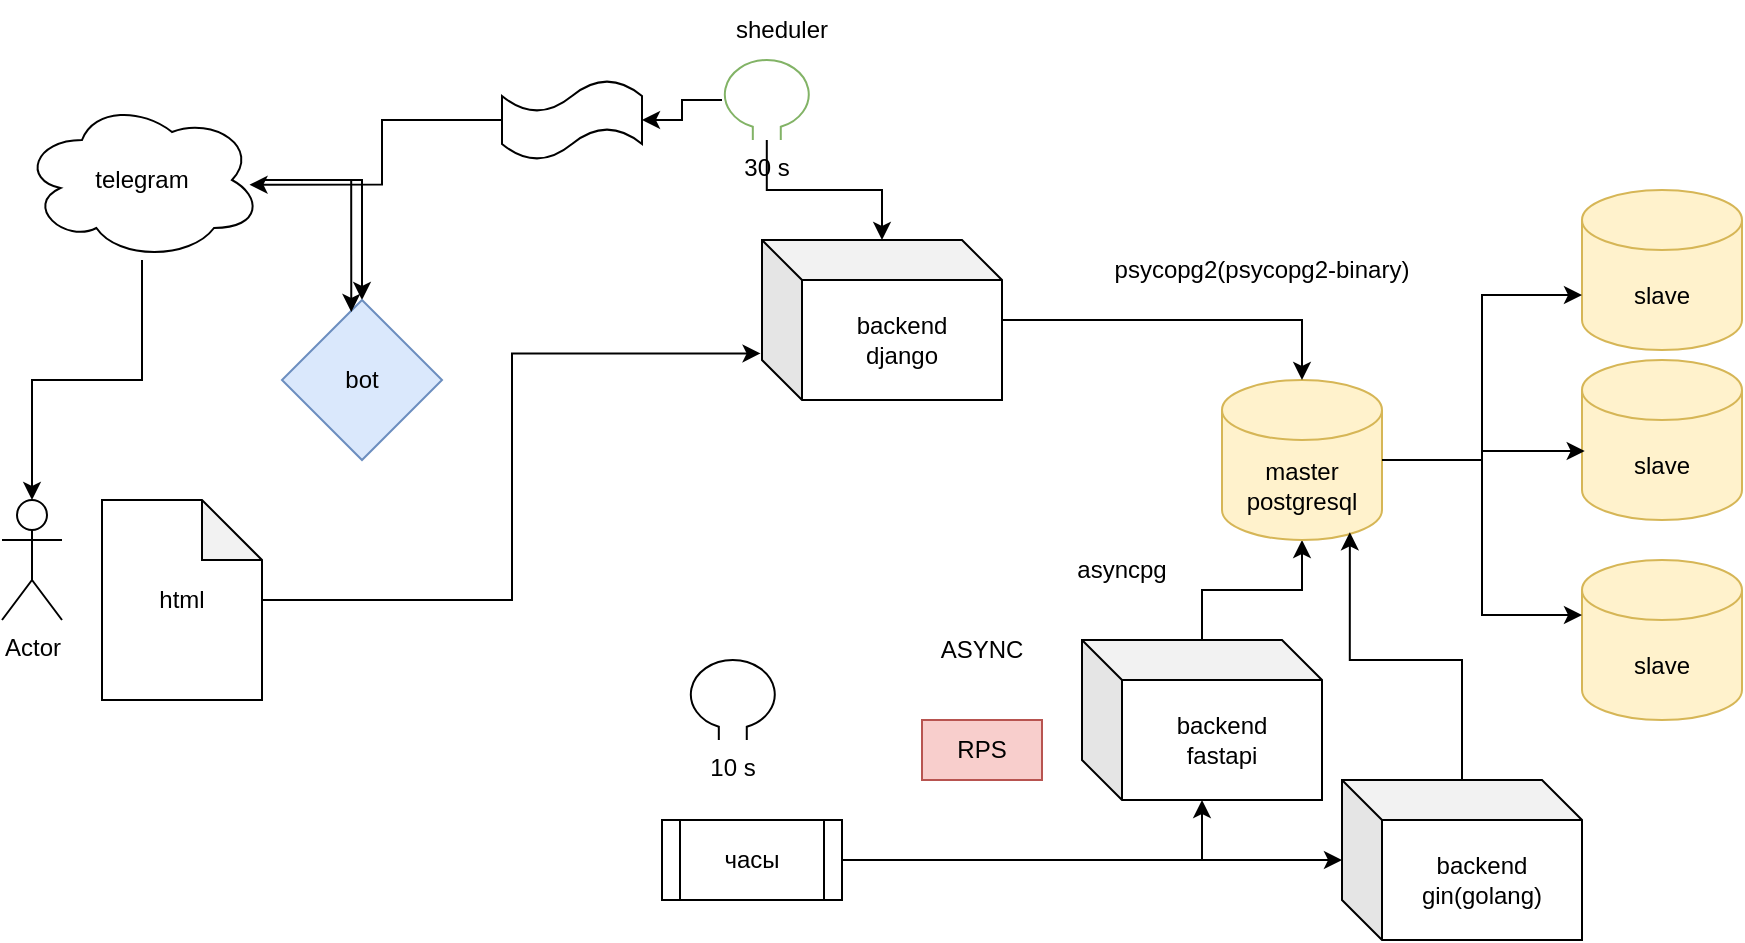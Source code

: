 <mxfile version="23.1.1" type="device">
  <diagram name="Page-1" id="Gn9jgu7hZC67-yjdhqaT">
    <mxGraphModel dx="658" dy="370" grid="1" gridSize="10" guides="1" tooltips="1" connect="1" arrows="1" fold="1" page="1" pageScale="1" pageWidth="850" pageHeight="1100" math="0" shadow="0">
      <root>
        <mxCell id="0" />
        <mxCell id="1" parent="0" />
        <mxCell id="I8gdmFzEU6Jhx5C1Evrl-7" style="edgeStyle=orthogonalEdgeStyle;rounded=0;orthogonalLoop=1;jettySize=auto;html=1;entryX=0.948;entryY=0.529;entryDx=0;entryDy=0;entryPerimeter=0;" edge="1" parent="1" source="I8gdmFzEU6Jhx5C1Evrl-8" target="I8gdmFzEU6Jhx5C1Evrl-3">
          <mxGeometry relative="1" as="geometry">
            <mxPoint x="400" y="260" as="targetPoint" />
          </mxGeometry>
        </mxCell>
        <mxCell id="I8gdmFzEU6Jhx5C1Evrl-1" value="backend&lt;br&gt;django" style="shape=cube;whiteSpace=wrap;html=1;boundedLbl=1;backgroundOutline=1;darkOpacity=0.05;darkOpacity2=0.1;" vertex="1" parent="1">
          <mxGeometry x="440" y="240" width="120" height="80" as="geometry" />
        </mxCell>
        <mxCell id="I8gdmFzEU6Jhx5C1Evrl-2" value="Actor" style="shape=umlActor;verticalLabelPosition=bottom;verticalAlign=top;html=1;outlineConnect=0;" vertex="1" parent="1">
          <mxGeometry x="60" y="370" width="30" height="60" as="geometry" />
        </mxCell>
        <mxCell id="I8gdmFzEU6Jhx5C1Evrl-4" style="edgeStyle=orthogonalEdgeStyle;rounded=0;orthogonalLoop=1;jettySize=auto;html=1;" edge="1" parent="1" source="I8gdmFzEU6Jhx5C1Evrl-3" target="I8gdmFzEU6Jhx5C1Evrl-2">
          <mxGeometry relative="1" as="geometry" />
        </mxCell>
        <mxCell id="I8gdmFzEU6Jhx5C1Evrl-6" style="edgeStyle=orthogonalEdgeStyle;rounded=0;orthogonalLoop=1;jettySize=auto;html=1;" edge="1" parent="1" source="I8gdmFzEU6Jhx5C1Evrl-3" target="I8gdmFzEU6Jhx5C1Evrl-5">
          <mxGeometry relative="1" as="geometry" />
        </mxCell>
        <mxCell id="I8gdmFzEU6Jhx5C1Evrl-3" value="telegram" style="ellipse;shape=cloud;whiteSpace=wrap;html=1;" vertex="1" parent="1">
          <mxGeometry x="70" y="170" width="120" height="80" as="geometry" />
        </mxCell>
        <mxCell id="I8gdmFzEU6Jhx5C1Evrl-5" value="bot" style="rhombus;whiteSpace=wrap;html=1;fillColor=#dae8fc;strokeColor=#6c8ebf;" vertex="1" parent="1">
          <mxGeometry x="200" y="270" width="80" height="80" as="geometry" />
        </mxCell>
        <mxCell id="I8gdmFzEU6Jhx5C1Evrl-9" style="edgeStyle=orthogonalEdgeStyle;rounded=0;orthogonalLoop=1;jettySize=auto;html=1;entryX=0.433;entryY=0.075;entryDx=0;entryDy=0;entryPerimeter=0;" edge="1" parent="1" source="I8gdmFzEU6Jhx5C1Evrl-3" target="I8gdmFzEU6Jhx5C1Evrl-5">
          <mxGeometry relative="1" as="geometry" />
        </mxCell>
        <mxCell id="I8gdmFzEU6Jhx5C1Evrl-8" value="" style="shape=tape;whiteSpace=wrap;html=1;" vertex="1" parent="1">
          <mxGeometry x="310" y="160" width="70" height="40" as="geometry" />
        </mxCell>
        <mxCell id="I8gdmFzEU6Jhx5C1Evrl-43" style="edgeStyle=orthogonalEdgeStyle;rounded=0;orthogonalLoop=1;jettySize=auto;html=1;" edge="1" parent="1" source="I8gdmFzEU6Jhx5C1Evrl-11" target="I8gdmFzEU6Jhx5C1Evrl-41">
          <mxGeometry relative="1" as="geometry" />
        </mxCell>
        <mxCell id="I8gdmFzEU6Jhx5C1Evrl-11" value="часы" style="shape=process;whiteSpace=wrap;html=1;backgroundOutline=1;" vertex="1" parent="1">
          <mxGeometry x="390" y="530" width="90" height="40" as="geometry" />
        </mxCell>
        <mxCell id="I8gdmFzEU6Jhx5C1Evrl-12" style="edgeStyle=orthogonalEdgeStyle;rounded=0;orthogonalLoop=1;jettySize=auto;html=1;" edge="1" parent="1" source="I8gdmFzEU6Jhx5C1Evrl-11" target="I8gdmFzEU6Jhx5C1Evrl-22">
          <mxGeometry relative="1" as="geometry" />
        </mxCell>
        <mxCell id="I8gdmFzEU6Jhx5C1Evrl-13" value="10 s" style="verticalLabelPosition=bottom;shadow=0;dashed=0;align=center;html=1;verticalAlign=top;shape=mxgraph.electrical.radio.loop_antenna;" vertex="1" parent="1">
          <mxGeometry x="403" y="450" width="44.8" height="40" as="geometry" />
        </mxCell>
        <mxCell id="I8gdmFzEU6Jhx5C1Evrl-15" value="html" style="shape=note;whiteSpace=wrap;html=1;backgroundOutline=1;darkOpacity=0.05;" vertex="1" parent="1">
          <mxGeometry x="110" y="370" width="80" height="100" as="geometry" />
        </mxCell>
        <mxCell id="I8gdmFzEU6Jhx5C1Evrl-16" style="edgeStyle=orthogonalEdgeStyle;rounded=0;orthogonalLoop=1;jettySize=auto;html=1;entryX=-0.006;entryY=0.709;entryDx=0;entryDy=0;entryPerimeter=0;" edge="1" parent="1" source="I8gdmFzEU6Jhx5C1Evrl-15" target="I8gdmFzEU6Jhx5C1Evrl-1">
          <mxGeometry relative="1" as="geometry" />
        </mxCell>
        <mxCell id="I8gdmFzEU6Jhx5C1Evrl-21" style="edgeStyle=orthogonalEdgeStyle;rounded=0;orthogonalLoop=1;jettySize=auto;html=1;" edge="1" parent="1" source="I8gdmFzEU6Jhx5C1Evrl-17" target="I8gdmFzEU6Jhx5C1Evrl-1">
          <mxGeometry relative="1" as="geometry" />
        </mxCell>
        <mxCell id="I8gdmFzEU6Jhx5C1Evrl-17" value="30 s" style="verticalLabelPosition=bottom;shadow=0;dashed=0;align=center;html=1;verticalAlign=top;shape=mxgraph.electrical.radio.loop_antenna;fillColor=#d5e8d4;strokeColor=#82b366;" vertex="1" parent="1">
          <mxGeometry x="420" y="150" width="44.8" height="40" as="geometry" />
        </mxCell>
        <mxCell id="I8gdmFzEU6Jhx5C1Evrl-18" value="sheduler" style="text;html=1;strokeColor=none;fillColor=none;align=center;verticalAlign=middle;whiteSpace=wrap;rounded=0;" vertex="1" parent="1">
          <mxGeometry x="420" y="120" width="60" height="30" as="geometry" />
        </mxCell>
        <mxCell id="I8gdmFzEU6Jhx5C1Evrl-19" style="edgeStyle=orthogonalEdgeStyle;rounded=0;orthogonalLoop=1;jettySize=auto;html=1;entryX=1;entryY=0.5;entryDx=0;entryDy=0;entryPerimeter=0;" edge="1" parent="1" source="I8gdmFzEU6Jhx5C1Evrl-17" target="I8gdmFzEU6Jhx5C1Evrl-8">
          <mxGeometry relative="1" as="geometry" />
        </mxCell>
        <mxCell id="I8gdmFzEU6Jhx5C1Evrl-25" style="edgeStyle=orthogonalEdgeStyle;rounded=0;orthogonalLoop=1;jettySize=auto;html=1;" edge="1" parent="1" source="I8gdmFzEU6Jhx5C1Evrl-22" target="I8gdmFzEU6Jhx5C1Evrl-24">
          <mxGeometry relative="1" as="geometry" />
        </mxCell>
        <mxCell id="I8gdmFzEU6Jhx5C1Evrl-22" value="backend&lt;br&gt;fastapi" style="shape=cube;whiteSpace=wrap;html=1;boundedLbl=1;backgroundOutline=1;darkOpacity=0.05;darkOpacity2=0.1;" vertex="1" parent="1">
          <mxGeometry x="600" y="440" width="120" height="80" as="geometry" />
        </mxCell>
        <mxCell id="I8gdmFzEU6Jhx5C1Evrl-23" value="RPS" style="text;html=1;strokeColor=#b85450;fillColor=#f8cecc;align=center;verticalAlign=middle;whiteSpace=wrap;rounded=0;" vertex="1" parent="1">
          <mxGeometry x="520" y="480" width="60" height="30" as="geometry" />
        </mxCell>
        <mxCell id="I8gdmFzEU6Jhx5C1Evrl-24" value="master&lt;br&gt;postgresql" style="shape=cylinder3;whiteSpace=wrap;html=1;boundedLbl=1;backgroundOutline=1;size=15;fillColor=#fff2cc;strokeColor=#d6b656;" vertex="1" parent="1">
          <mxGeometry x="670" y="310" width="80" height="80" as="geometry" />
        </mxCell>
        <mxCell id="I8gdmFzEU6Jhx5C1Evrl-30" style="edgeStyle=orthogonalEdgeStyle;rounded=0;orthogonalLoop=1;jettySize=auto;html=1;entryX=0.5;entryY=0;entryDx=0;entryDy=0;entryPerimeter=0;" edge="1" parent="1" source="I8gdmFzEU6Jhx5C1Evrl-1" target="I8gdmFzEU6Jhx5C1Evrl-24">
          <mxGeometry relative="1" as="geometry" />
        </mxCell>
        <mxCell id="I8gdmFzEU6Jhx5C1Evrl-31" value="ASYNC" style="text;html=1;strokeColor=none;fillColor=none;align=center;verticalAlign=middle;whiteSpace=wrap;rounded=0;" vertex="1" parent="1">
          <mxGeometry x="520" y="430" width="60" height="30" as="geometry" />
        </mxCell>
        <mxCell id="I8gdmFzEU6Jhx5C1Evrl-32" value="asyncpg" style="text;html=1;strokeColor=none;fillColor=none;align=center;verticalAlign=middle;whiteSpace=wrap;rounded=0;" vertex="1" parent="1">
          <mxGeometry x="590" y="390" width="60" height="30" as="geometry" />
        </mxCell>
        <mxCell id="I8gdmFzEU6Jhx5C1Evrl-33" value="psycopg2(psycopg2-binary)" style="text;html=1;strokeColor=none;fillColor=none;align=center;verticalAlign=middle;whiteSpace=wrap;rounded=0;" vertex="1" parent="1">
          <mxGeometry x="600" y="240" width="180" height="30" as="geometry" />
        </mxCell>
        <mxCell id="I8gdmFzEU6Jhx5C1Evrl-35" value="slave" style="shape=cylinder3;whiteSpace=wrap;html=1;boundedLbl=1;backgroundOutline=1;size=15;fillColor=#fff2cc;strokeColor=#d6b656;" vertex="1" parent="1">
          <mxGeometry x="850" y="400" width="80" height="80" as="geometry" />
        </mxCell>
        <mxCell id="I8gdmFzEU6Jhx5C1Evrl-36" value="slave" style="shape=cylinder3;whiteSpace=wrap;html=1;boundedLbl=1;backgroundOutline=1;size=15;fillColor=#fff2cc;strokeColor=#d6b656;" vertex="1" parent="1">
          <mxGeometry x="850" y="300" width="80" height="80" as="geometry" />
        </mxCell>
        <mxCell id="I8gdmFzEU6Jhx5C1Evrl-37" value="slave" style="shape=cylinder3;whiteSpace=wrap;html=1;boundedLbl=1;backgroundOutline=1;size=15;fillColor=#fff2cc;strokeColor=#d6b656;" vertex="1" parent="1">
          <mxGeometry x="850" y="215" width="80" height="80" as="geometry" />
        </mxCell>
        <mxCell id="I8gdmFzEU6Jhx5C1Evrl-38" style="edgeStyle=orthogonalEdgeStyle;rounded=0;orthogonalLoop=1;jettySize=auto;html=1;entryX=0.017;entryY=0.569;entryDx=0;entryDy=0;entryPerimeter=0;" edge="1" parent="1" source="I8gdmFzEU6Jhx5C1Evrl-24" target="I8gdmFzEU6Jhx5C1Evrl-36">
          <mxGeometry relative="1" as="geometry" />
        </mxCell>
        <mxCell id="I8gdmFzEU6Jhx5C1Evrl-39" style="edgeStyle=orthogonalEdgeStyle;rounded=0;orthogonalLoop=1;jettySize=auto;html=1;entryX=0;entryY=0;entryDx=0;entryDy=52.5;entryPerimeter=0;" edge="1" parent="1" source="I8gdmFzEU6Jhx5C1Evrl-24" target="I8gdmFzEU6Jhx5C1Evrl-37">
          <mxGeometry relative="1" as="geometry" />
        </mxCell>
        <mxCell id="I8gdmFzEU6Jhx5C1Evrl-40" style="edgeStyle=orthogonalEdgeStyle;rounded=0;orthogonalLoop=1;jettySize=auto;html=1;entryX=0;entryY=0;entryDx=0;entryDy=27.5;entryPerimeter=0;" edge="1" parent="1" source="I8gdmFzEU6Jhx5C1Evrl-24" target="I8gdmFzEU6Jhx5C1Evrl-35">
          <mxGeometry relative="1" as="geometry" />
        </mxCell>
        <mxCell id="I8gdmFzEU6Jhx5C1Evrl-41" value="backend&lt;br&gt;gin(golang)" style="shape=cube;whiteSpace=wrap;html=1;boundedLbl=1;backgroundOutline=1;darkOpacity=0.05;darkOpacity2=0.1;" vertex="1" parent="1">
          <mxGeometry x="730" y="510" width="120" height="80" as="geometry" />
        </mxCell>
        <mxCell id="I8gdmFzEU6Jhx5C1Evrl-42" style="edgeStyle=orthogonalEdgeStyle;rounded=0;orthogonalLoop=1;jettySize=auto;html=1;entryX=0.799;entryY=0.952;entryDx=0;entryDy=0;entryPerimeter=0;" edge="1" parent="1" source="I8gdmFzEU6Jhx5C1Evrl-41" target="I8gdmFzEU6Jhx5C1Evrl-24">
          <mxGeometry relative="1" as="geometry" />
        </mxCell>
      </root>
    </mxGraphModel>
  </diagram>
</mxfile>
